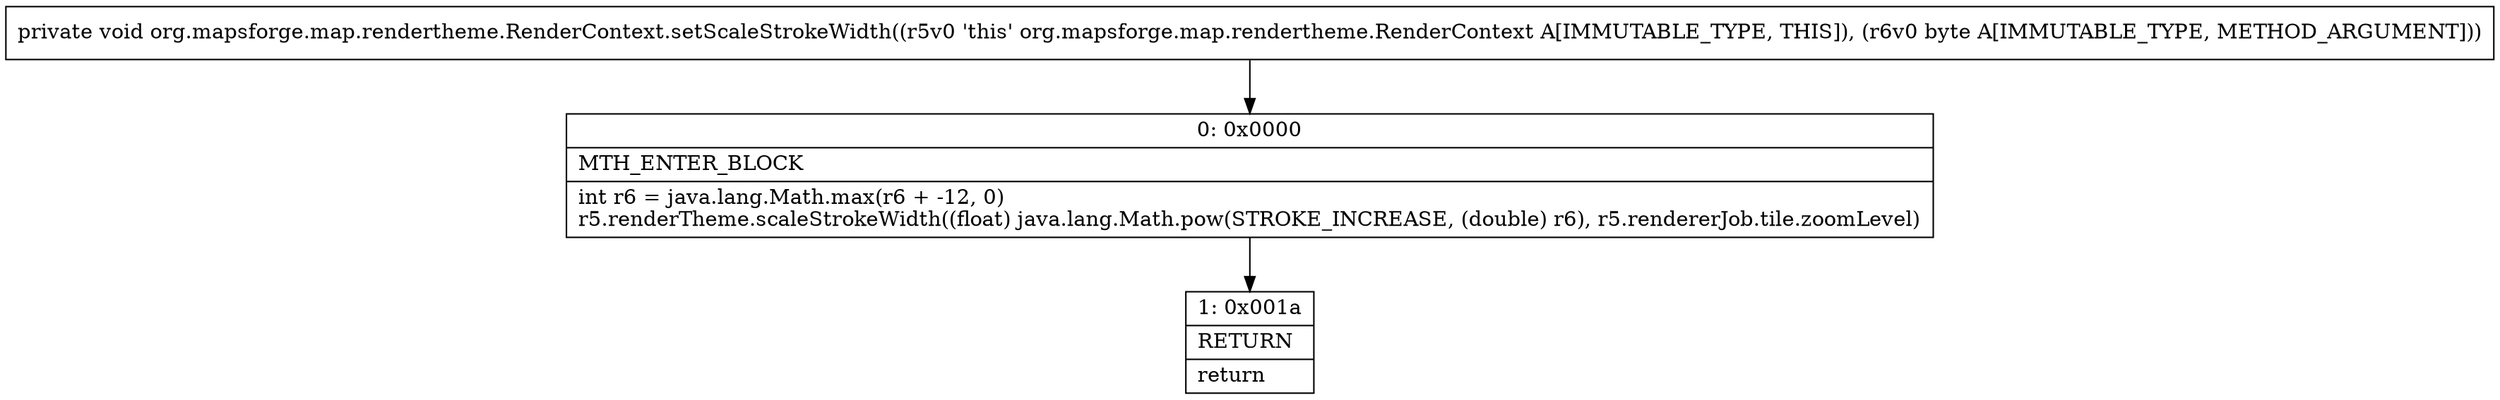 digraph "CFG fororg.mapsforge.map.rendertheme.RenderContext.setScaleStrokeWidth(B)V" {
Node_0 [shape=record,label="{0\:\ 0x0000|MTH_ENTER_BLOCK\l|int r6 = java.lang.Math.max(r6 + \-12, 0)\lr5.renderTheme.scaleStrokeWidth((float) java.lang.Math.pow(STROKE_INCREASE, (double) r6), r5.rendererJob.tile.zoomLevel)\l}"];
Node_1 [shape=record,label="{1\:\ 0x001a|RETURN\l|return\l}"];
MethodNode[shape=record,label="{private void org.mapsforge.map.rendertheme.RenderContext.setScaleStrokeWidth((r5v0 'this' org.mapsforge.map.rendertheme.RenderContext A[IMMUTABLE_TYPE, THIS]), (r6v0 byte A[IMMUTABLE_TYPE, METHOD_ARGUMENT])) }"];
MethodNode -> Node_0;
Node_0 -> Node_1;
}

